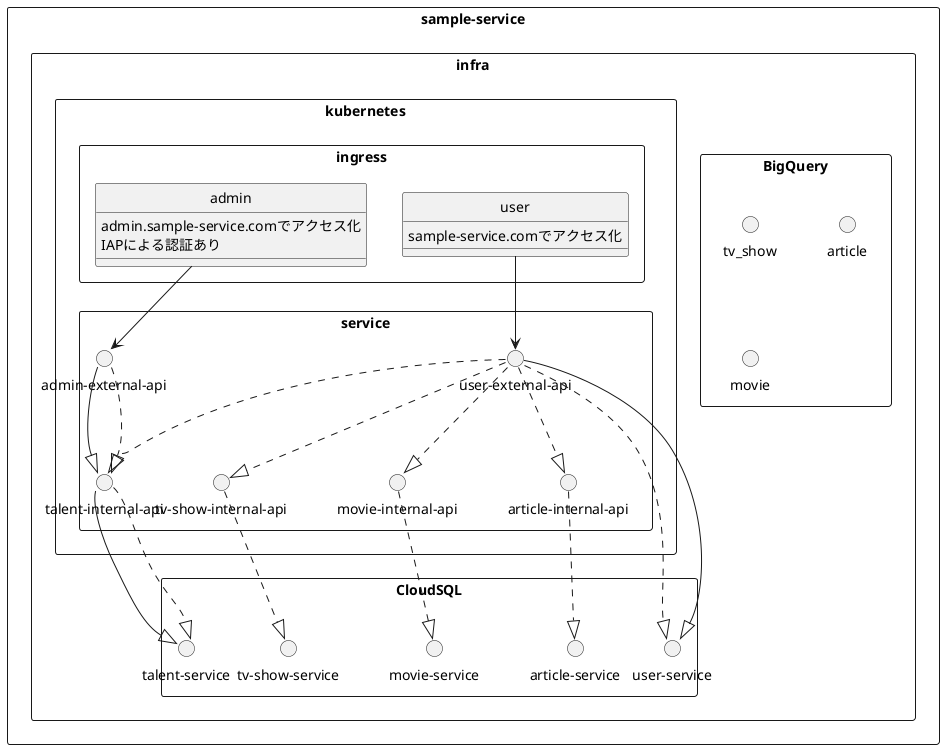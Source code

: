 @startuml
hide circle
rectangle "sample-service" as sample-service {
    rectangle "infra" as sample-service/infra {
        rectangle "BigQuery" as sample-service/infra/BigQuery {
            circle "tv_show" as sample-service/infra/BigQuery/tv_show
            circle "article" as sample-service/infra/BigQuery/article
            circle "movie" as sample-service/infra/BigQuery/movie
        }
        rectangle "CloudSQL" as sample-service/infra/CloudSQL {
            circle "user-service" as sample-service/infra/CloudSQL/user-service
            circle "article-service" as sample-service/infra/CloudSQL/article-service
            circle "movie-service" as sample-service/infra/CloudSQL/movie-service
            circle "talent-service" as sample-service/infra/CloudSQL/talent-service
            circle "tv-show-service" as sample-service/infra/CloudSQL/tv-show-service
        }
        rectangle "kubernetes" as sample-service/infra/kubernetes {
            rectangle "ingress" as sample-service/infra/kubernetes/ingress {
                class "admin" as sample-service/infra/kubernetes/ingress/admin {
                    admin.sample-service.comでアクセス化\nIAPによる認証あり
                }
                class "user" as sample-service/infra/kubernetes/ingress/user {
                    sample-service.comでアクセス化
                }
            }
            rectangle "service" as sample-service/infra/kubernetes/service {
                circle "article-internal-api" as sample-service/infra/kubernetes/service/article-internal-api
                circle "movie-internal-api" as sample-service/infra/kubernetes/service/movie-internal-api
                circle "talent-internal-api" as sample-service/infra/kubernetes/service/talent-internal-api
                circle "tv-show-internal-api" as sample-service/infra/kubernetes/service/tv-show-internal-api
                circle "user-external-api" as sample-service/infra/kubernetes/service/user-external-api
                circle "admin-external-api" as sample-service/infra/kubernetes/service/admin-external-api
            }
        }
    }
}
"sample-service/infra/kubernetes/ingress/admin" --> "sample-service/infra/kubernetes/service/admin-external-api"
"sample-service/infra/kubernetes/ingress/user" --> "sample-service/infra/kubernetes/service/user-external-api"
"sample-service/infra/kubernetes/service/article-internal-api" ..|> "sample-service/infra/CloudSQL/article-service"
"sample-service/infra/kubernetes/service/movie-internal-api" ..|> "sample-service/infra/CloudSQL/movie-service"
"sample-service/infra/kubernetes/service/talent-internal-api" --|> "sample-service/infra/CloudSQL/talent-service"
"sample-service/infra/kubernetes/service/talent-internal-api" ..|> "sample-service/infra/CloudSQL/talent-service"
"sample-service/infra/kubernetes/service/tv-show-internal-api" ..|> "sample-service/infra/CloudSQL/tv-show-service"
"sample-service/infra/kubernetes/service/user-external-api" ..|> "sample-service/infra/CloudSQL/user-service"
"sample-service/infra/kubernetes/service/user-external-api" ..|> "sample-service/infra/kubernetes/service/article-internal-api"
"sample-service/infra/kubernetes/service/user-external-api" --|> "sample-service/infra/CloudSQL/user-service"
"sample-service/infra/kubernetes/service/user-external-api" ..|> "sample-service/infra/kubernetes/service/tv-show-internal-api"
"sample-service/infra/kubernetes/service/user-external-api" ..|> "sample-service/infra/kubernetes/service/movie-internal-api"
"sample-service/infra/kubernetes/service/user-external-api" ..|> "sample-service/infra/kubernetes/service/talent-internal-api"
"sample-service/infra/kubernetes/service/admin-external-api" --|> "sample-service/infra/kubernetes/service/talent-internal-api"
"sample-service/infra/kubernetes/service/admin-external-api" ..|> "sample-service/infra/kubernetes/service/talent-internal-api"
@enduml
